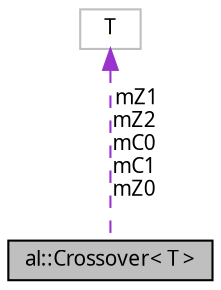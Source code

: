 digraph "al::Crossover&lt; T &gt;"
{
 // LATEX_PDF_SIZE
  bgcolor="transparent";
  edge [fontname="FreeSans.ttf",fontsize="10",labelfontname="FreeSans.ttf",labelfontsize="10"];
  node [fontname="FreeSans.ttf",fontsize="10",shape=record];
  Node1 [label="al::Crossover\< T \>",height=0.2,width=0.4,color="black", fillcolor="grey75", style="filled", fontcolor="black",tooltip=" "];
  Node2 -> Node1 [dir="back",color="darkorchid3",fontsize="10",style="dashed",label=" mZ1\nmZ2\nmC0\nmC1\nmZ0" ,fontname="FreeSans.ttf"];
  Node2 [label="T",height=0.2,width=0.4,color="grey75",tooltip=" "];
}
